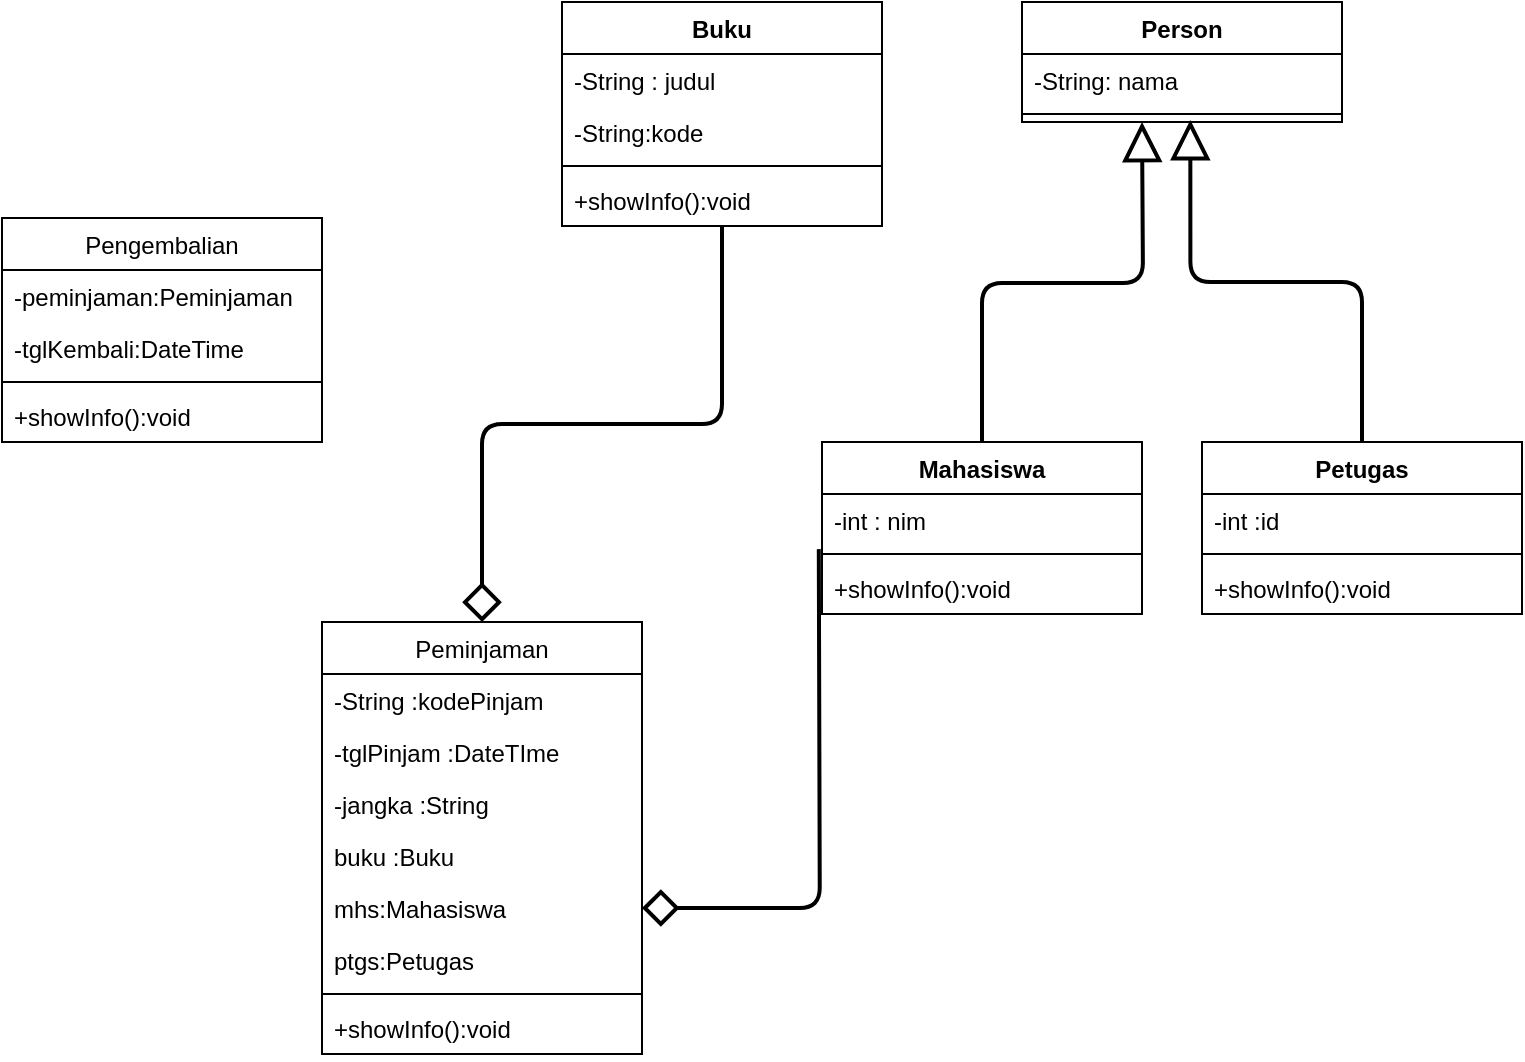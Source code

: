 <mxfile>
    <diagram id="FGX5MPV5ikZu2ii0td7R" name="Page-1">
        <mxGraphModel dx="594" dy="444" grid="1" gridSize="10" guides="1" tooltips="1" connect="1" arrows="1" fold="1" page="1" pageScale="1" pageWidth="850" pageHeight="1100" math="0" shadow="0">
            <root>
                <mxCell id="0"/>
                <mxCell id="1" parent="0"/>
                <mxCell id="40" style="edgeStyle=orthogonalEdgeStyle;html=1;endArrow=diamond;endFill=0;endSize=15;strokeWidth=2;" edge="1" parent="1" source="2" target="22">
                    <mxGeometry relative="1" as="geometry"/>
                </mxCell>
                <mxCell id="2" value="Buku" style="swimlane;fontStyle=1;align=center;verticalAlign=top;childLayout=stackLayout;horizontal=1;startSize=26;horizontalStack=0;resizeParent=1;resizeParentMax=0;resizeLast=0;collapsible=1;marginBottom=0;" parent="1" vertex="1">
                    <mxGeometry x="350" y="530" width="160" height="112" as="geometry"/>
                </mxCell>
                <mxCell id="3" value="-String : judul" style="text;strokeColor=none;fillColor=none;align=left;verticalAlign=top;spacingLeft=4;spacingRight=4;overflow=hidden;rotatable=0;points=[[0,0.5],[1,0.5]];portConstraint=eastwest;" parent="2" vertex="1">
                    <mxGeometry y="26" width="160" height="26" as="geometry"/>
                </mxCell>
                <mxCell id="6" value="-String:kode" style="text;strokeColor=none;fillColor=none;align=left;verticalAlign=top;spacingLeft=4;spacingRight=4;overflow=hidden;rotatable=0;points=[[0,0.5],[1,0.5]];portConstraint=eastwest;" parent="2" vertex="1">
                    <mxGeometry y="52" width="160" height="26" as="geometry"/>
                </mxCell>
                <mxCell id="4" value="" style="line;strokeWidth=1;fillColor=none;align=left;verticalAlign=middle;spacingTop=-1;spacingLeft=3;spacingRight=3;rotatable=0;labelPosition=right;points=[];portConstraint=eastwest;" parent="2" vertex="1">
                    <mxGeometry y="78" width="160" height="8" as="geometry"/>
                </mxCell>
                <mxCell id="5" value="+showInfo():void" style="text;strokeColor=none;fillColor=none;align=left;verticalAlign=top;spacingLeft=4;spacingRight=4;overflow=hidden;rotatable=0;points=[[0,0.5],[1,0.5]];portConstraint=eastwest;" parent="2" vertex="1">
                    <mxGeometry y="86" width="160" height="26" as="geometry"/>
                </mxCell>
                <mxCell id="48" style="edgeStyle=orthogonalEdgeStyle;html=1;entryX=0.526;entryY=0.873;entryDx=0;entryDy=0;entryPerimeter=0;endArrow=block;endFill=0;endSize=15;strokeWidth=2;" edge="1" parent="1" source="10" target="45">
                    <mxGeometry relative="1" as="geometry"/>
                </mxCell>
                <mxCell id="10" value="Petugas" style="swimlane;fontStyle=1;align=center;verticalAlign=top;childLayout=stackLayout;horizontal=1;startSize=26;horizontalStack=0;resizeParent=1;resizeParentMax=0;resizeLast=0;collapsible=1;marginBottom=0;" parent="1" vertex="1">
                    <mxGeometry x="670" y="750" width="160" height="86" as="geometry"/>
                </mxCell>
                <mxCell id="11" value="-int :id" style="text;strokeColor=none;fillColor=none;align=left;verticalAlign=top;spacingLeft=4;spacingRight=4;overflow=hidden;rotatable=0;points=[[0,0.5],[1,0.5]];portConstraint=eastwest;" parent="10" vertex="1">
                    <mxGeometry y="26" width="160" height="26" as="geometry"/>
                </mxCell>
                <mxCell id="14" value="" style="line;strokeWidth=1;fillColor=none;align=left;verticalAlign=middle;spacingTop=-1;spacingLeft=3;spacingRight=3;rotatable=0;labelPosition=right;points=[];portConstraint=eastwest;" parent="10" vertex="1">
                    <mxGeometry y="52" width="160" height="8" as="geometry"/>
                </mxCell>
                <mxCell id="15" value="+showInfo():void" style="text;strokeColor=none;fillColor=none;align=left;verticalAlign=top;spacingLeft=4;spacingRight=4;overflow=hidden;rotatable=0;points=[[0,0.5],[1,0.5]];portConstraint=eastwest;" parent="10" vertex="1">
                    <mxGeometry y="60" width="160" height="26" as="geometry"/>
                </mxCell>
                <mxCell id="41" style="edgeStyle=orthogonalEdgeStyle;html=1;entryX=1;entryY=0.5;entryDx=0;entryDy=0;endArrow=diamond;endFill=0;strokeWidth=2;endSize=14;exitX=-0.01;exitY=0.06;exitDx=0;exitDy=0;exitPerimeter=0;" edge="1" parent="1" target="30">
                    <mxGeometry relative="1" as="geometry">
                        <mxPoint x="478.4" y="803.56" as="sourcePoint"/>
                    </mxGeometry>
                </mxCell>
                <mxCell id="47" style="edgeStyle=orthogonalEdgeStyle;html=1;endArrow=block;endFill=0;endSize=15;strokeWidth=2;" edge="1" parent="1" source="16">
                    <mxGeometry relative="1" as="geometry">
                        <mxPoint x="640" y="590" as="targetPoint"/>
                    </mxGeometry>
                </mxCell>
                <mxCell id="16" value="Mahasiswa" style="swimlane;fontStyle=1;align=center;verticalAlign=top;childLayout=stackLayout;horizontal=1;startSize=26;horizontalStack=0;resizeParent=1;resizeParentMax=0;resizeLast=0;collapsible=1;marginBottom=0;" parent="1" vertex="1">
                    <mxGeometry x="480" y="750" width="160" height="86" as="geometry"/>
                </mxCell>
                <mxCell id="21" value="-int : nim" style="text;strokeColor=none;fillColor=none;align=left;verticalAlign=top;spacingLeft=4;spacingRight=4;overflow=hidden;rotatable=0;points=[[0,0.5],[1,0.5]];portConstraint=eastwest;" parent="16" vertex="1">
                    <mxGeometry y="26" width="160" height="26" as="geometry"/>
                </mxCell>
                <mxCell id="19" value="" style="line;strokeWidth=1;fillColor=none;align=left;verticalAlign=middle;spacingTop=-1;spacingLeft=3;spacingRight=3;rotatable=0;labelPosition=right;points=[];portConstraint=eastwest;" parent="16" vertex="1">
                    <mxGeometry y="52" width="160" height="8" as="geometry"/>
                </mxCell>
                <mxCell id="20" value="+showInfo():void" style="text;strokeColor=none;fillColor=none;align=left;verticalAlign=top;spacingLeft=4;spacingRight=4;overflow=hidden;rotatable=0;points=[[0,0.5],[1,0.5]];portConstraint=eastwest;" parent="16" vertex="1">
                    <mxGeometry y="60" width="160" height="26" as="geometry"/>
                </mxCell>
                <mxCell id="22" value="Peminjaman" style="swimlane;fontStyle=0;align=center;verticalAlign=top;childLayout=stackLayout;horizontal=1;startSize=26;horizontalStack=0;resizeParent=1;resizeParentMax=0;resizeLast=0;collapsible=1;marginBottom=0;" parent="1" vertex="1">
                    <mxGeometry x="230" y="840" width="160" height="216" as="geometry"/>
                </mxCell>
                <mxCell id="23" value="-String :kodePinjam" style="text;strokeColor=none;fillColor=none;align=left;verticalAlign=top;spacingLeft=4;spacingRight=4;overflow=hidden;rotatable=0;points=[[0,0.5],[1,0.5]];portConstraint=eastwest;" parent="22" vertex="1">
                    <mxGeometry y="26" width="160" height="26" as="geometry"/>
                </mxCell>
                <mxCell id="24" value="-tglPinjam :DateTIme" style="text;strokeColor=none;fillColor=none;align=left;verticalAlign=top;spacingLeft=4;spacingRight=4;overflow=hidden;rotatable=0;points=[[0,0.5],[1,0.5]];portConstraint=eastwest;" parent="22" vertex="1">
                    <mxGeometry y="52" width="160" height="26" as="geometry"/>
                </mxCell>
                <mxCell id="28" value="-jangka :String" style="text;strokeColor=none;fillColor=none;align=left;verticalAlign=top;spacingLeft=4;spacingRight=4;overflow=hidden;rotatable=0;points=[[0,0.5],[1,0.5]];portConstraint=eastwest;" parent="22" vertex="1">
                    <mxGeometry y="78" width="160" height="26" as="geometry"/>
                </mxCell>
                <mxCell id="29" value="buku :Buku" style="text;strokeColor=none;fillColor=none;align=left;verticalAlign=top;spacingLeft=4;spacingRight=4;overflow=hidden;rotatable=0;points=[[0,0.5],[1,0.5]];portConstraint=eastwest;" parent="22" vertex="1">
                    <mxGeometry y="104" width="160" height="26" as="geometry"/>
                </mxCell>
                <mxCell id="30" value="mhs:Mahasiswa" style="text;strokeColor=none;fillColor=none;align=left;verticalAlign=top;spacingLeft=4;spacingRight=4;overflow=hidden;rotatable=0;points=[[0,0.5],[1,0.5]];portConstraint=eastwest;" parent="22" vertex="1">
                    <mxGeometry y="130" width="160" height="26" as="geometry"/>
                </mxCell>
                <mxCell id="39" value="ptgs:Petugas" style="text;strokeColor=none;fillColor=none;align=left;verticalAlign=top;spacingLeft=4;spacingRight=4;overflow=hidden;rotatable=0;points=[[0,0.5],[1,0.5]];portConstraint=eastwest;" vertex="1" parent="22">
                    <mxGeometry y="156" width="160" height="26" as="geometry"/>
                </mxCell>
                <mxCell id="26" value="" style="line;strokeWidth=1;fillColor=none;align=left;verticalAlign=middle;spacingTop=-1;spacingLeft=3;spacingRight=3;rotatable=0;labelPosition=right;points=[];portConstraint=eastwest;" parent="22" vertex="1">
                    <mxGeometry y="182" width="160" height="8" as="geometry"/>
                </mxCell>
                <mxCell id="27" value="+showInfo():void" style="text;strokeColor=none;fillColor=none;align=left;verticalAlign=top;spacingLeft=4;spacingRight=4;overflow=hidden;rotatable=0;points=[[0,0.5],[1,0.5]];portConstraint=eastwest;" parent="22" vertex="1">
                    <mxGeometry y="190" width="160" height="26" as="geometry"/>
                </mxCell>
                <mxCell id="31" value="Pengembalian" style="swimlane;fontStyle=0;align=center;verticalAlign=top;childLayout=stackLayout;horizontal=1;startSize=26;horizontalStack=0;resizeParent=1;resizeParentMax=0;resizeLast=0;collapsible=1;marginBottom=0;" parent="1" vertex="1">
                    <mxGeometry x="70" y="638" width="160" height="112" as="geometry"/>
                </mxCell>
                <mxCell id="32" value="-peminjaman:Peminjaman" style="text;strokeColor=none;fillColor=none;align=left;verticalAlign=top;spacingLeft=4;spacingRight=4;overflow=hidden;rotatable=0;points=[[0,0.5],[1,0.5]];portConstraint=eastwest;" parent="31" vertex="1">
                    <mxGeometry y="26" width="160" height="26" as="geometry"/>
                </mxCell>
                <mxCell id="35" value="-tglKembali:DateTime" style="text;strokeColor=none;fillColor=none;align=left;verticalAlign=top;spacingLeft=4;spacingRight=4;overflow=hidden;rotatable=0;points=[[0,0.5],[1,0.5]];portConstraint=eastwest;" parent="31" vertex="1">
                    <mxGeometry y="52" width="160" height="26" as="geometry"/>
                </mxCell>
                <mxCell id="37" value="" style="line;strokeWidth=1;fillColor=none;align=left;verticalAlign=middle;spacingTop=-1;spacingLeft=3;spacingRight=3;rotatable=0;labelPosition=right;points=[];portConstraint=eastwest;" parent="31" vertex="1">
                    <mxGeometry y="78" width="160" height="8" as="geometry"/>
                </mxCell>
                <mxCell id="38" value="+showInfo():void" style="text;strokeColor=none;fillColor=none;align=left;verticalAlign=top;spacingLeft=4;spacingRight=4;overflow=hidden;rotatable=0;points=[[0,0.5],[1,0.5]];portConstraint=eastwest;" parent="31" vertex="1">
                    <mxGeometry y="86" width="160" height="26" as="geometry"/>
                </mxCell>
                <mxCell id="42" value="Person" style="swimlane;fontStyle=1;align=center;verticalAlign=top;childLayout=stackLayout;horizontal=1;startSize=26;horizontalStack=0;resizeParent=1;resizeParentMax=0;resizeLast=0;collapsible=1;marginBottom=0;" vertex="1" parent="1">
                    <mxGeometry x="580" y="530" width="160" height="60" as="geometry"/>
                </mxCell>
                <mxCell id="44" value="-String: nama" style="text;strokeColor=none;fillColor=none;align=left;verticalAlign=top;spacingLeft=4;spacingRight=4;overflow=hidden;rotatable=0;points=[[0,0.5],[1,0.5]];portConstraint=eastwest;" vertex="1" parent="42">
                    <mxGeometry y="26" width="160" height="26" as="geometry"/>
                </mxCell>
                <mxCell id="45" value="" style="line;strokeWidth=1;fillColor=none;align=left;verticalAlign=middle;spacingTop=-1;spacingLeft=3;spacingRight=3;rotatable=0;labelPosition=right;points=[];portConstraint=eastwest;" vertex="1" parent="42">
                    <mxGeometry y="52" width="160" height="8" as="geometry"/>
                </mxCell>
            </root>
        </mxGraphModel>
    </diagram>
</mxfile>